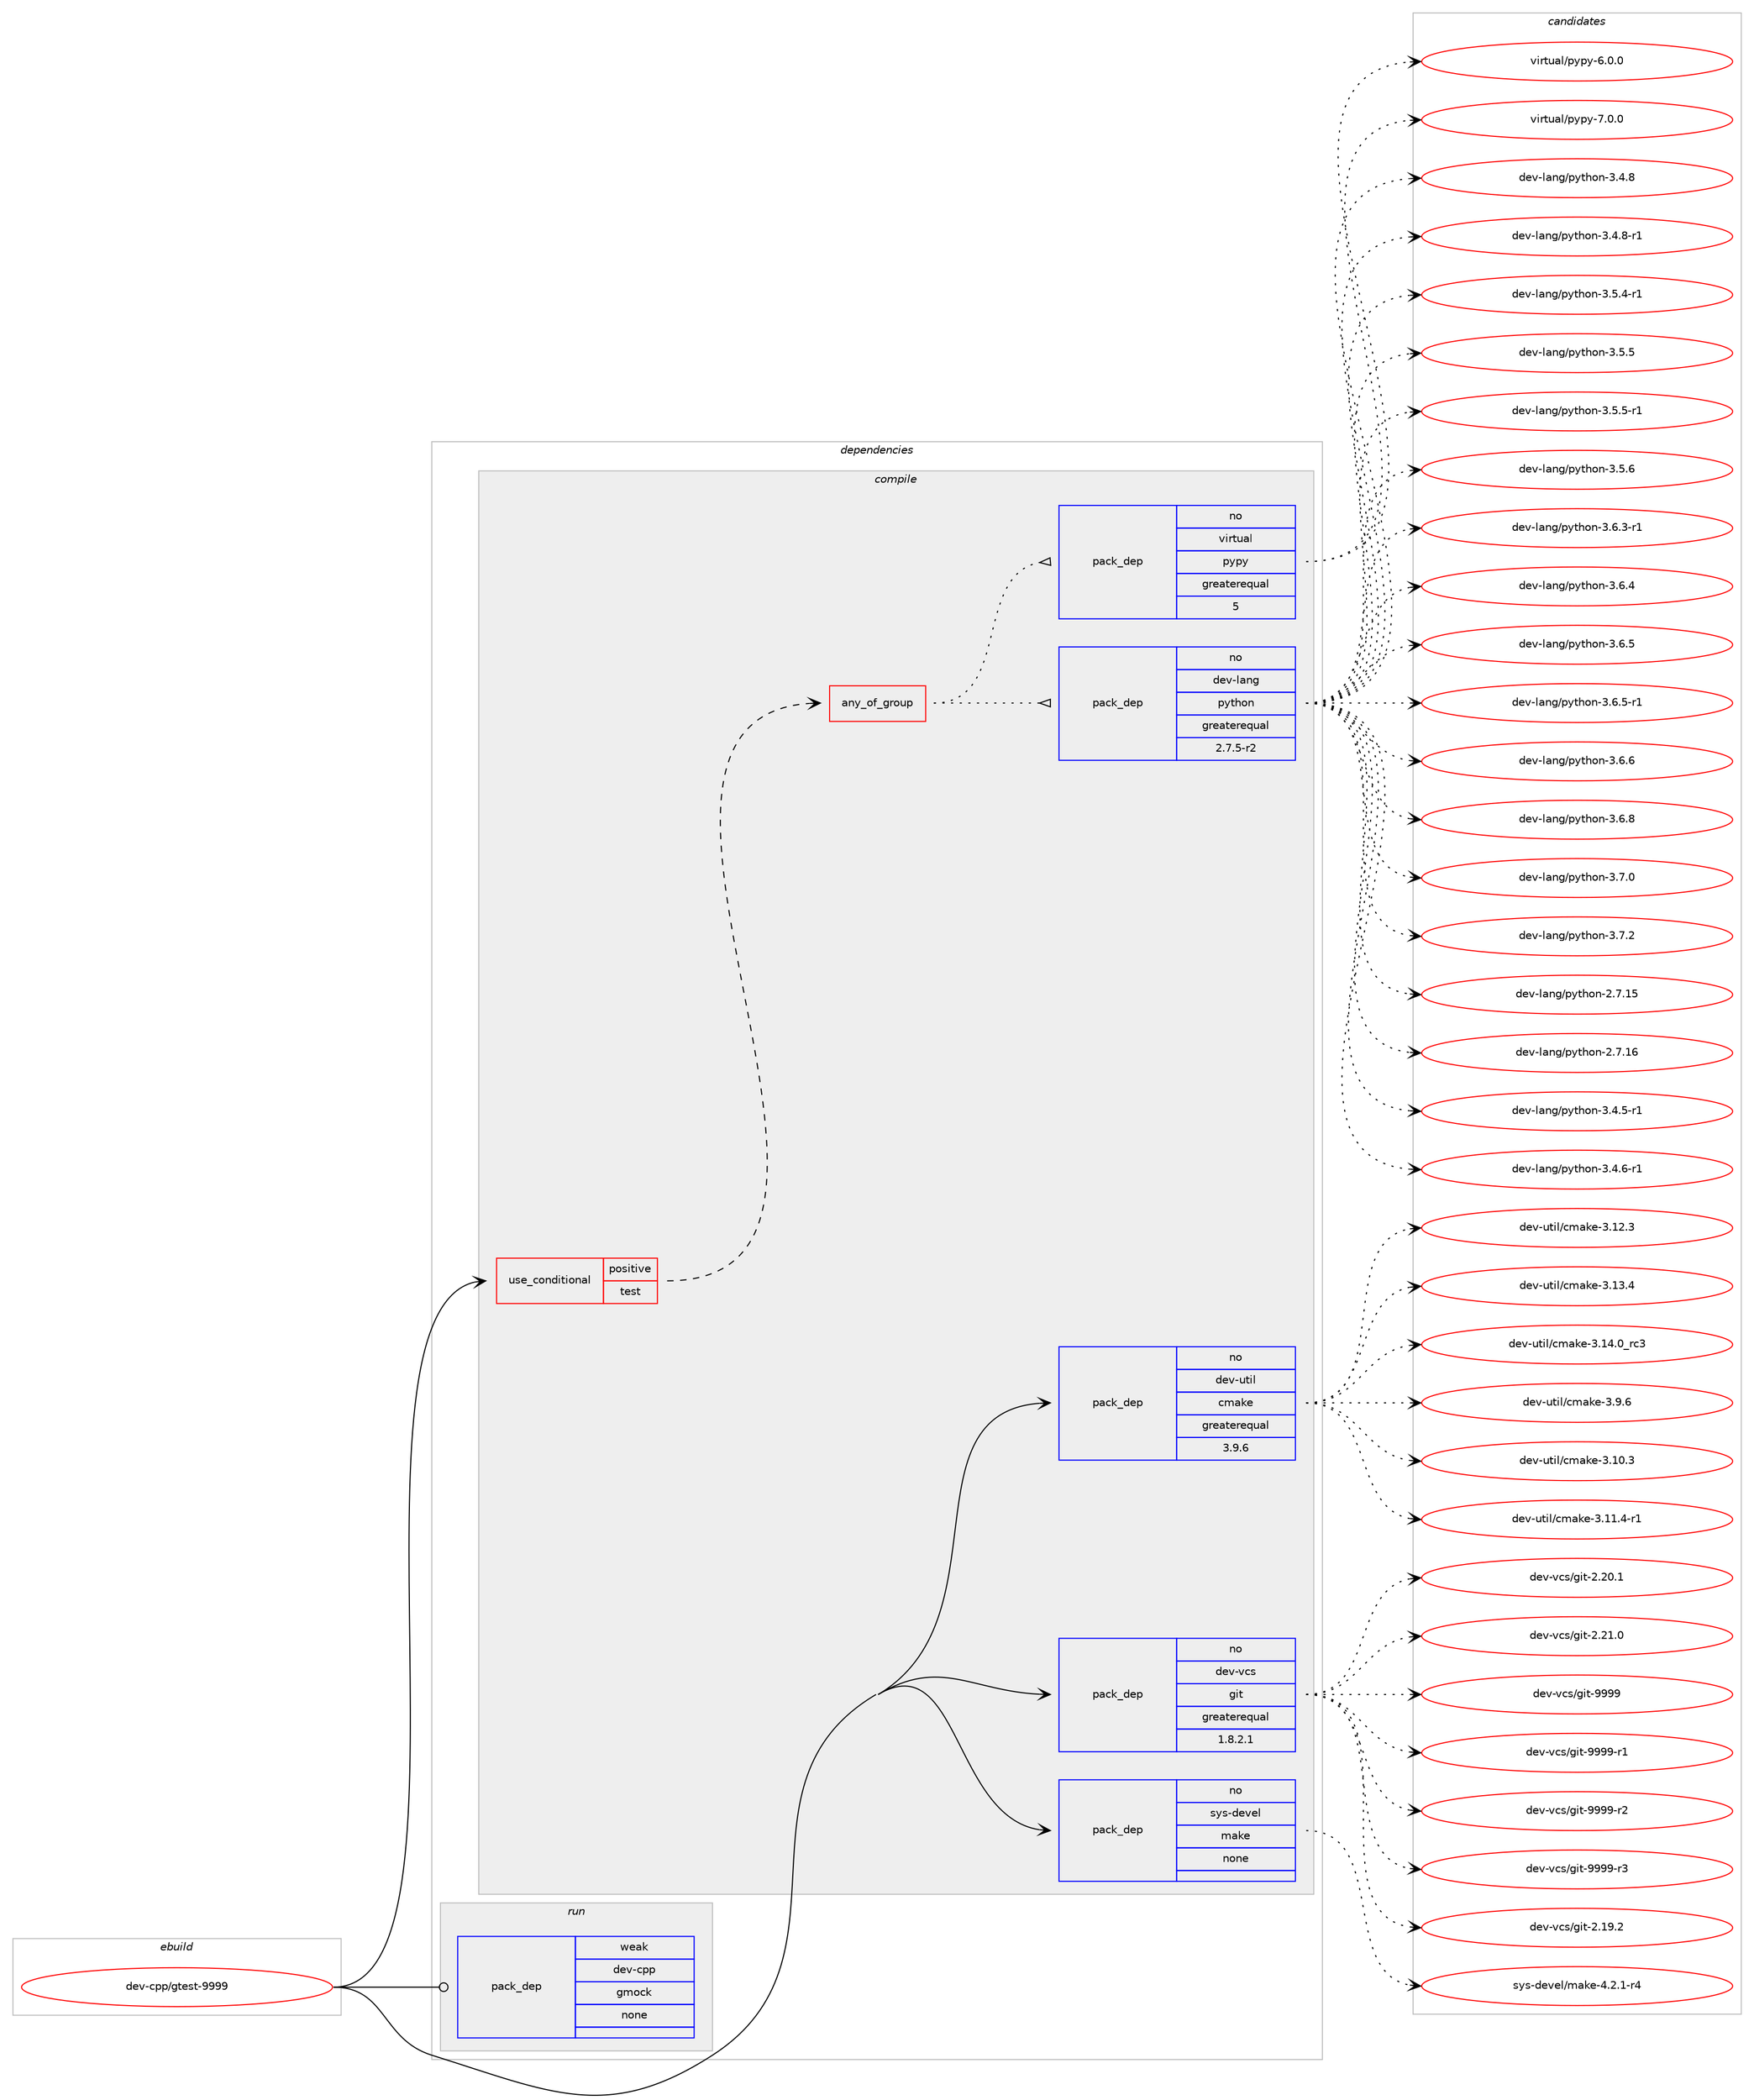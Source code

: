 digraph prolog {

# *************
# Graph options
# *************

newrank=true;
concentrate=true;
compound=true;
graph [rankdir=LR,fontname=Helvetica,fontsize=10,ranksep=1.5];#, ranksep=2.5, nodesep=0.2];
edge  [arrowhead=vee];
node  [fontname=Helvetica,fontsize=10];

# **********
# The ebuild
# **********

subgraph cluster_leftcol {
color=gray;
rank=same;
label=<<i>ebuild</i>>;
id [label="dev-cpp/gtest-9999", color=red, width=4, href="../dev-cpp/gtest-9999.svg"];
}

# ****************
# The dependencies
# ****************

subgraph cluster_midcol {
color=gray;
label=<<i>dependencies</i>>;
subgraph cluster_compile {
fillcolor="#eeeeee";
style=filled;
label=<<i>compile</i>>;
subgraph cond356525 {
dependency1317225 [label=<<TABLE BORDER="0" CELLBORDER="1" CELLSPACING="0" CELLPADDING="4"><TR><TD ROWSPAN="3" CELLPADDING="10">use_conditional</TD></TR><TR><TD>positive</TD></TR><TR><TD>test</TD></TR></TABLE>>, shape=none, color=red];
subgraph any20329 {
dependency1317226 [label=<<TABLE BORDER="0" CELLBORDER="1" CELLSPACING="0" CELLPADDING="4"><TR><TD CELLPADDING="10">any_of_group</TD></TR></TABLE>>, shape=none, color=red];subgraph pack939821 {
dependency1317227 [label=<<TABLE BORDER="0" CELLBORDER="1" CELLSPACING="0" CELLPADDING="4" WIDTH="220"><TR><TD ROWSPAN="6" CELLPADDING="30">pack_dep</TD></TR><TR><TD WIDTH="110">no</TD></TR><TR><TD>dev-lang</TD></TR><TR><TD>python</TD></TR><TR><TD>greaterequal</TD></TR><TR><TD>2.7.5-r2</TD></TR></TABLE>>, shape=none, color=blue];
}
dependency1317226:e -> dependency1317227:w [weight=20,style="dotted",arrowhead="oinv"];
subgraph pack939822 {
dependency1317228 [label=<<TABLE BORDER="0" CELLBORDER="1" CELLSPACING="0" CELLPADDING="4" WIDTH="220"><TR><TD ROWSPAN="6" CELLPADDING="30">pack_dep</TD></TR><TR><TD WIDTH="110">no</TD></TR><TR><TD>virtual</TD></TR><TR><TD>pypy</TD></TR><TR><TD>greaterequal</TD></TR><TR><TD>5</TD></TR></TABLE>>, shape=none, color=blue];
}
dependency1317226:e -> dependency1317228:w [weight=20,style="dotted",arrowhead="oinv"];
}
dependency1317225:e -> dependency1317226:w [weight=20,style="dashed",arrowhead="vee"];
}
id:e -> dependency1317225:w [weight=20,style="solid",arrowhead="vee"];
subgraph pack939823 {
dependency1317229 [label=<<TABLE BORDER="0" CELLBORDER="1" CELLSPACING="0" CELLPADDING="4" WIDTH="220"><TR><TD ROWSPAN="6" CELLPADDING="30">pack_dep</TD></TR><TR><TD WIDTH="110">no</TD></TR><TR><TD>dev-util</TD></TR><TR><TD>cmake</TD></TR><TR><TD>greaterequal</TD></TR><TR><TD>3.9.6</TD></TR></TABLE>>, shape=none, color=blue];
}
id:e -> dependency1317229:w [weight=20,style="solid",arrowhead="vee"];
subgraph pack939824 {
dependency1317230 [label=<<TABLE BORDER="0" CELLBORDER="1" CELLSPACING="0" CELLPADDING="4" WIDTH="220"><TR><TD ROWSPAN="6" CELLPADDING="30">pack_dep</TD></TR><TR><TD WIDTH="110">no</TD></TR><TR><TD>dev-vcs</TD></TR><TR><TD>git</TD></TR><TR><TD>greaterequal</TD></TR><TR><TD>1.8.2.1</TD></TR></TABLE>>, shape=none, color=blue];
}
id:e -> dependency1317230:w [weight=20,style="solid",arrowhead="vee"];
subgraph pack939825 {
dependency1317231 [label=<<TABLE BORDER="0" CELLBORDER="1" CELLSPACING="0" CELLPADDING="4" WIDTH="220"><TR><TD ROWSPAN="6" CELLPADDING="30">pack_dep</TD></TR><TR><TD WIDTH="110">no</TD></TR><TR><TD>sys-devel</TD></TR><TR><TD>make</TD></TR><TR><TD>none</TD></TR><TR><TD></TD></TR></TABLE>>, shape=none, color=blue];
}
id:e -> dependency1317231:w [weight=20,style="solid",arrowhead="vee"];
}
subgraph cluster_compileandrun {
fillcolor="#eeeeee";
style=filled;
label=<<i>compile and run</i>>;
}
subgraph cluster_run {
fillcolor="#eeeeee";
style=filled;
label=<<i>run</i>>;
subgraph pack939826 {
dependency1317232 [label=<<TABLE BORDER="0" CELLBORDER="1" CELLSPACING="0" CELLPADDING="4" WIDTH="220"><TR><TD ROWSPAN="6" CELLPADDING="30">pack_dep</TD></TR><TR><TD WIDTH="110">weak</TD></TR><TR><TD>dev-cpp</TD></TR><TR><TD>gmock</TD></TR><TR><TD>none</TD></TR><TR><TD></TD></TR></TABLE>>, shape=none, color=blue];
}
id:e -> dependency1317232:w [weight=20,style="solid",arrowhead="odot"];
}
}

# **************
# The candidates
# **************

subgraph cluster_choices {
rank=same;
color=gray;
label=<<i>candidates</i>>;

subgraph choice939821 {
color=black;
nodesep=1;
choice10010111845108971101034711212111610411111045504655464953 [label="dev-lang/python-2.7.15", color=red, width=4,href="../dev-lang/python-2.7.15.svg"];
choice10010111845108971101034711212111610411111045504655464954 [label="dev-lang/python-2.7.16", color=red, width=4,href="../dev-lang/python-2.7.16.svg"];
choice1001011184510897110103471121211161041111104551465246534511449 [label="dev-lang/python-3.4.5-r1", color=red, width=4,href="../dev-lang/python-3.4.5-r1.svg"];
choice1001011184510897110103471121211161041111104551465246544511449 [label="dev-lang/python-3.4.6-r1", color=red, width=4,href="../dev-lang/python-3.4.6-r1.svg"];
choice100101118451089711010347112121116104111110455146524656 [label="dev-lang/python-3.4.8", color=red, width=4,href="../dev-lang/python-3.4.8.svg"];
choice1001011184510897110103471121211161041111104551465246564511449 [label="dev-lang/python-3.4.8-r1", color=red, width=4,href="../dev-lang/python-3.4.8-r1.svg"];
choice1001011184510897110103471121211161041111104551465346524511449 [label="dev-lang/python-3.5.4-r1", color=red, width=4,href="../dev-lang/python-3.5.4-r1.svg"];
choice100101118451089711010347112121116104111110455146534653 [label="dev-lang/python-3.5.5", color=red, width=4,href="../dev-lang/python-3.5.5.svg"];
choice1001011184510897110103471121211161041111104551465346534511449 [label="dev-lang/python-3.5.5-r1", color=red, width=4,href="../dev-lang/python-3.5.5-r1.svg"];
choice100101118451089711010347112121116104111110455146534654 [label="dev-lang/python-3.5.6", color=red, width=4,href="../dev-lang/python-3.5.6.svg"];
choice1001011184510897110103471121211161041111104551465446514511449 [label="dev-lang/python-3.6.3-r1", color=red, width=4,href="../dev-lang/python-3.6.3-r1.svg"];
choice100101118451089711010347112121116104111110455146544652 [label="dev-lang/python-3.6.4", color=red, width=4,href="../dev-lang/python-3.6.4.svg"];
choice100101118451089711010347112121116104111110455146544653 [label="dev-lang/python-3.6.5", color=red, width=4,href="../dev-lang/python-3.6.5.svg"];
choice1001011184510897110103471121211161041111104551465446534511449 [label="dev-lang/python-3.6.5-r1", color=red, width=4,href="../dev-lang/python-3.6.5-r1.svg"];
choice100101118451089711010347112121116104111110455146544654 [label="dev-lang/python-3.6.6", color=red, width=4,href="../dev-lang/python-3.6.6.svg"];
choice100101118451089711010347112121116104111110455146544656 [label="dev-lang/python-3.6.8", color=red, width=4,href="../dev-lang/python-3.6.8.svg"];
choice100101118451089711010347112121116104111110455146554648 [label="dev-lang/python-3.7.0", color=red, width=4,href="../dev-lang/python-3.7.0.svg"];
choice100101118451089711010347112121116104111110455146554650 [label="dev-lang/python-3.7.2", color=red, width=4,href="../dev-lang/python-3.7.2.svg"];
dependency1317227:e -> choice10010111845108971101034711212111610411111045504655464953:w [style=dotted,weight="100"];
dependency1317227:e -> choice10010111845108971101034711212111610411111045504655464954:w [style=dotted,weight="100"];
dependency1317227:e -> choice1001011184510897110103471121211161041111104551465246534511449:w [style=dotted,weight="100"];
dependency1317227:e -> choice1001011184510897110103471121211161041111104551465246544511449:w [style=dotted,weight="100"];
dependency1317227:e -> choice100101118451089711010347112121116104111110455146524656:w [style=dotted,weight="100"];
dependency1317227:e -> choice1001011184510897110103471121211161041111104551465246564511449:w [style=dotted,weight="100"];
dependency1317227:e -> choice1001011184510897110103471121211161041111104551465346524511449:w [style=dotted,weight="100"];
dependency1317227:e -> choice100101118451089711010347112121116104111110455146534653:w [style=dotted,weight="100"];
dependency1317227:e -> choice1001011184510897110103471121211161041111104551465346534511449:w [style=dotted,weight="100"];
dependency1317227:e -> choice100101118451089711010347112121116104111110455146534654:w [style=dotted,weight="100"];
dependency1317227:e -> choice1001011184510897110103471121211161041111104551465446514511449:w [style=dotted,weight="100"];
dependency1317227:e -> choice100101118451089711010347112121116104111110455146544652:w [style=dotted,weight="100"];
dependency1317227:e -> choice100101118451089711010347112121116104111110455146544653:w [style=dotted,weight="100"];
dependency1317227:e -> choice1001011184510897110103471121211161041111104551465446534511449:w [style=dotted,weight="100"];
dependency1317227:e -> choice100101118451089711010347112121116104111110455146544654:w [style=dotted,weight="100"];
dependency1317227:e -> choice100101118451089711010347112121116104111110455146544656:w [style=dotted,weight="100"];
dependency1317227:e -> choice100101118451089711010347112121116104111110455146554648:w [style=dotted,weight="100"];
dependency1317227:e -> choice100101118451089711010347112121116104111110455146554650:w [style=dotted,weight="100"];
}
subgraph choice939822 {
color=black;
nodesep=1;
choice1181051141161179710847112121112121455446484648 [label="virtual/pypy-6.0.0", color=red, width=4,href="../virtual/pypy-6.0.0.svg"];
choice1181051141161179710847112121112121455546484648 [label="virtual/pypy-7.0.0", color=red, width=4,href="../virtual/pypy-7.0.0.svg"];
dependency1317228:e -> choice1181051141161179710847112121112121455446484648:w [style=dotted,weight="100"];
dependency1317228:e -> choice1181051141161179710847112121112121455546484648:w [style=dotted,weight="100"];
}
subgraph choice939823 {
color=black;
nodesep=1;
choice1001011184511711610510847991099710710145514649484651 [label="dev-util/cmake-3.10.3", color=red, width=4,href="../dev-util/cmake-3.10.3.svg"];
choice10010111845117116105108479910997107101455146494946524511449 [label="dev-util/cmake-3.11.4-r1", color=red, width=4,href="../dev-util/cmake-3.11.4-r1.svg"];
choice1001011184511711610510847991099710710145514649504651 [label="dev-util/cmake-3.12.3", color=red, width=4,href="../dev-util/cmake-3.12.3.svg"];
choice1001011184511711610510847991099710710145514649514652 [label="dev-util/cmake-3.13.4", color=red, width=4,href="../dev-util/cmake-3.13.4.svg"];
choice1001011184511711610510847991099710710145514649524648951149951 [label="dev-util/cmake-3.14.0_rc3", color=red, width=4,href="../dev-util/cmake-3.14.0_rc3.svg"];
choice10010111845117116105108479910997107101455146574654 [label="dev-util/cmake-3.9.6", color=red, width=4,href="../dev-util/cmake-3.9.6.svg"];
dependency1317229:e -> choice1001011184511711610510847991099710710145514649484651:w [style=dotted,weight="100"];
dependency1317229:e -> choice10010111845117116105108479910997107101455146494946524511449:w [style=dotted,weight="100"];
dependency1317229:e -> choice1001011184511711610510847991099710710145514649504651:w [style=dotted,weight="100"];
dependency1317229:e -> choice1001011184511711610510847991099710710145514649514652:w [style=dotted,weight="100"];
dependency1317229:e -> choice1001011184511711610510847991099710710145514649524648951149951:w [style=dotted,weight="100"];
dependency1317229:e -> choice10010111845117116105108479910997107101455146574654:w [style=dotted,weight="100"];
}
subgraph choice939824 {
color=black;
nodesep=1;
choice10010111845118991154710310511645504649574650 [label="dev-vcs/git-2.19.2", color=red, width=4,href="../dev-vcs/git-2.19.2.svg"];
choice10010111845118991154710310511645504650484649 [label="dev-vcs/git-2.20.1", color=red, width=4,href="../dev-vcs/git-2.20.1.svg"];
choice10010111845118991154710310511645504650494648 [label="dev-vcs/git-2.21.0", color=red, width=4,href="../dev-vcs/git-2.21.0.svg"];
choice1001011184511899115471031051164557575757 [label="dev-vcs/git-9999", color=red, width=4,href="../dev-vcs/git-9999.svg"];
choice10010111845118991154710310511645575757574511449 [label="dev-vcs/git-9999-r1", color=red, width=4,href="../dev-vcs/git-9999-r1.svg"];
choice10010111845118991154710310511645575757574511450 [label="dev-vcs/git-9999-r2", color=red, width=4,href="../dev-vcs/git-9999-r2.svg"];
choice10010111845118991154710310511645575757574511451 [label="dev-vcs/git-9999-r3", color=red, width=4,href="../dev-vcs/git-9999-r3.svg"];
dependency1317230:e -> choice10010111845118991154710310511645504649574650:w [style=dotted,weight="100"];
dependency1317230:e -> choice10010111845118991154710310511645504650484649:w [style=dotted,weight="100"];
dependency1317230:e -> choice10010111845118991154710310511645504650494648:w [style=dotted,weight="100"];
dependency1317230:e -> choice1001011184511899115471031051164557575757:w [style=dotted,weight="100"];
dependency1317230:e -> choice10010111845118991154710310511645575757574511449:w [style=dotted,weight="100"];
dependency1317230:e -> choice10010111845118991154710310511645575757574511450:w [style=dotted,weight="100"];
dependency1317230:e -> choice10010111845118991154710310511645575757574511451:w [style=dotted,weight="100"];
}
subgraph choice939825 {
color=black;
nodesep=1;
choice1151211154510010111810110847109971071014552465046494511452 [label="sys-devel/make-4.2.1-r4", color=red, width=4,href="../sys-devel/make-4.2.1-r4.svg"];
dependency1317231:e -> choice1151211154510010111810110847109971071014552465046494511452:w [style=dotted,weight="100"];
}
subgraph choice939826 {
color=black;
nodesep=1;
}
}

}
